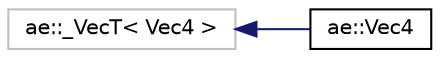 digraph "Graphical Class Hierarchy"
{
 // LATEX_PDF_SIZE
  bgcolor="transparent";
  edge [fontname="Helvetica",fontsize="10",labelfontname="Helvetica",labelfontsize="10"];
  node [fontname="Helvetica",fontsize="10",shape=record];
  rankdir="LR";
  Node5 [label="ae::_VecT\< Vec4 \>",height=0.2,width=0.4,color="grey75",tooltip=" "];
  Node5 -> Node0 [dir="back",color="midnightblue",fontsize="10",style="solid",fontname="Helvetica"];
  Node0 [label="ae::Vec4",height=0.2,width=0.4,color="black",URL="$structae_1_1_vec4.html",tooltip=" "];
}

